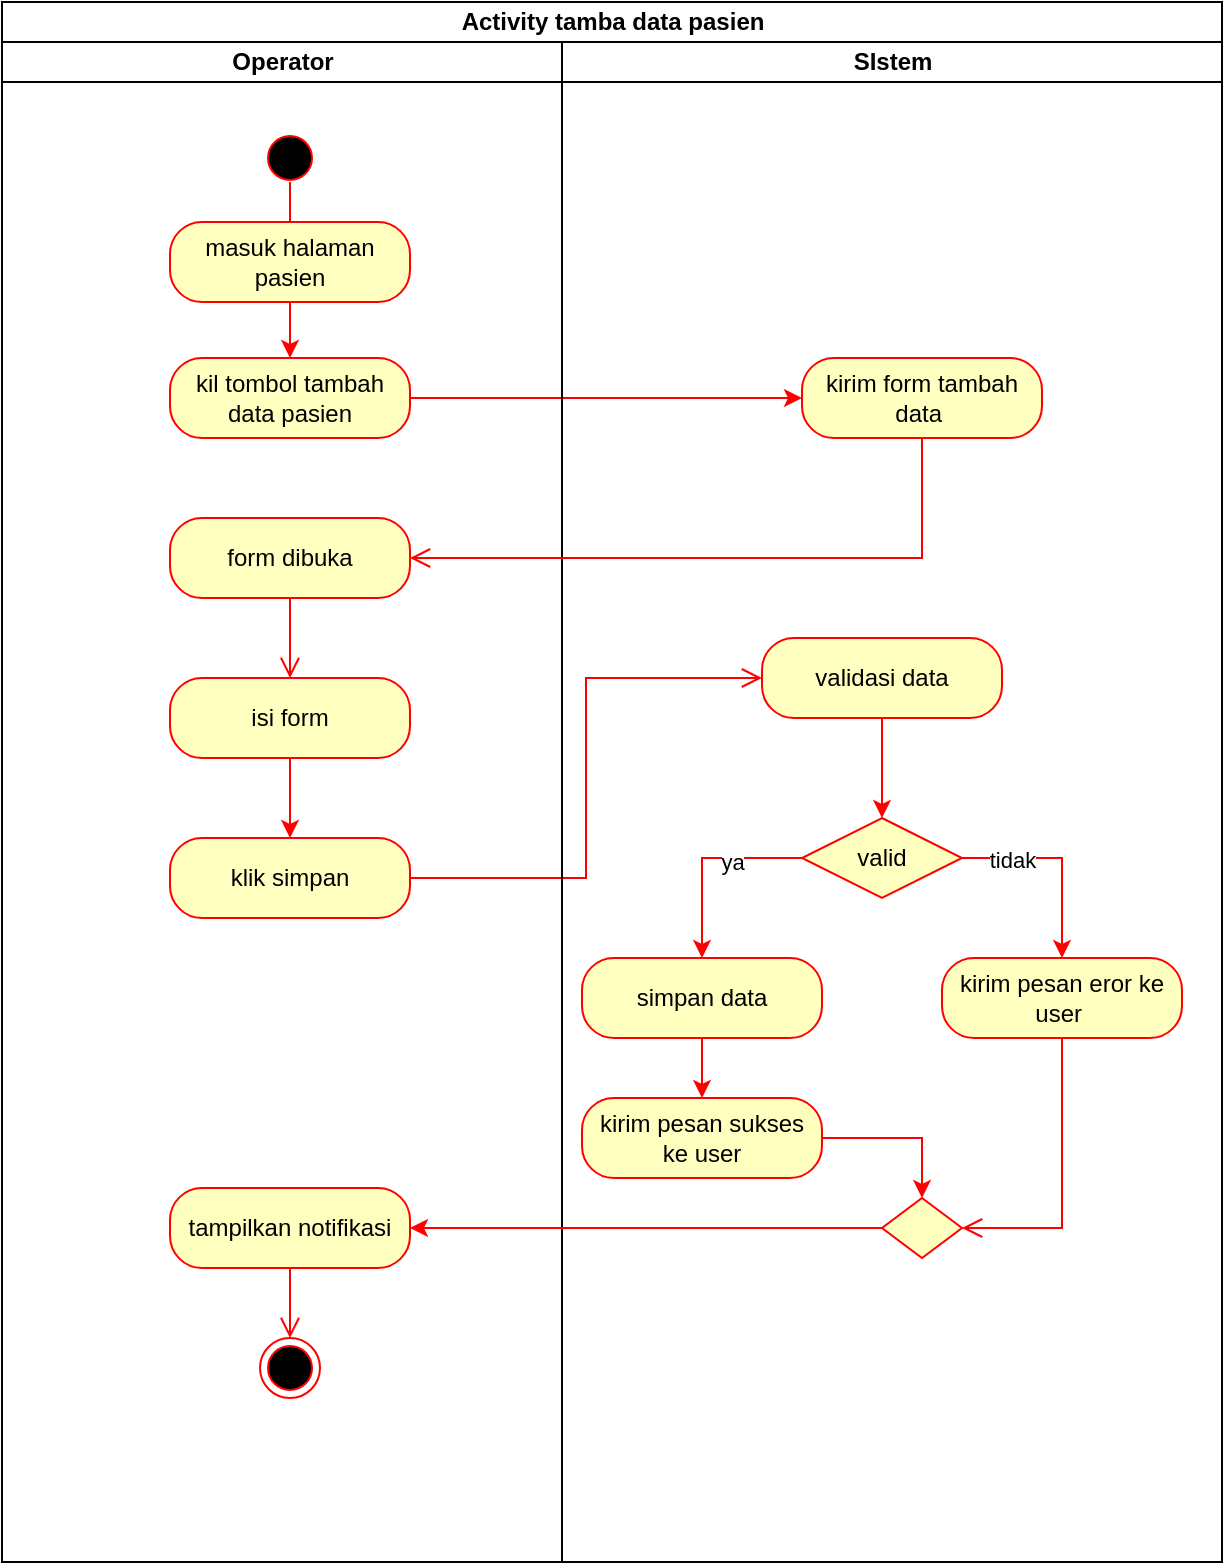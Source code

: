 <mxfile version="27.2.0">
  <diagram name="Page-1" id="7HZCUNNOl2DOCeJreniK">
    <mxGraphModel dx="1342" dy="675" grid="1" gridSize="10" guides="1" tooltips="1" connect="1" arrows="1" fold="1" page="1" pageScale="1" pageWidth="850" pageHeight="1100" math="0" shadow="0">
      <root>
        <mxCell id="0" />
        <mxCell id="1" parent="0" />
        <mxCell id="mT3sd_ehjV2Jp-XYkTaU-1" value="Activity tamba data pasien" style="swimlane;childLayout=stackLayout;resizeParent=1;resizeParentMax=0;startSize=20;html=1;" parent="1" vertex="1">
          <mxGeometry x="370" y="240" width="610" height="780" as="geometry" />
        </mxCell>
        <mxCell id="mT3sd_ehjV2Jp-XYkTaU-2" value="Operator" style="swimlane;startSize=20;html=1;" parent="mT3sd_ehjV2Jp-XYkTaU-1" vertex="1">
          <mxGeometry y="20" width="280" height="760" as="geometry" />
        </mxCell>
        <mxCell id="mT3sd_ehjV2Jp-XYkTaU-3" value="" style="ellipse;html=1;shape=startState;fillColor=#000000;strokeColor=#ff0000;" parent="mT3sd_ehjV2Jp-XYkTaU-2" vertex="1">
          <mxGeometry x="129.0" y="43" width="30" height="30" as="geometry" />
        </mxCell>
        <mxCell id="mT3sd_ehjV2Jp-XYkTaU-4" value="" style="edgeStyle=orthogonalEdgeStyle;html=1;verticalAlign=bottom;endArrow=open;endSize=8;strokeColor=#ff0000;rounded=0;" parent="mT3sd_ehjV2Jp-XYkTaU-2" edge="1">
          <mxGeometry relative="1" as="geometry">
            <mxPoint x="144.0" y="100" as="targetPoint" />
            <mxPoint x="144" y="70" as="sourcePoint" />
          </mxGeometry>
        </mxCell>
        <mxCell id="mT3sd_ehjV2Jp-XYkTaU-5" value="kil tombol tambah data pasien" style="rounded=1;whiteSpace=wrap;html=1;arcSize=40;fontColor=#000000;fillColor=#ffffc0;strokeColor=#ff0000;" parent="mT3sd_ehjV2Jp-XYkTaU-2" vertex="1">
          <mxGeometry x="84.0" y="158" width="120" height="40" as="geometry" />
        </mxCell>
        <mxCell id="mT3sd_ehjV2Jp-XYkTaU-35" value="form dibuka" style="rounded=1;whiteSpace=wrap;html=1;arcSize=40;fontColor=#000000;fillColor=#ffffc0;strokeColor=#ff0000;" parent="mT3sd_ehjV2Jp-XYkTaU-2" vertex="1">
          <mxGeometry x="84" y="238" width="120" height="40" as="geometry" />
        </mxCell>
        <mxCell id="mT3sd_ehjV2Jp-XYkTaU-36" value="" style="edgeStyle=orthogonalEdgeStyle;html=1;verticalAlign=bottom;endArrow=open;endSize=8;strokeColor=#ff0000;rounded=0;entryX=0.5;entryY=0;entryDx=0;entryDy=0;" parent="mT3sd_ehjV2Jp-XYkTaU-2" source="mT3sd_ehjV2Jp-XYkTaU-35" target="mT3sd_ehjV2Jp-XYkTaU-37" edge="1">
          <mxGeometry relative="1" as="geometry">
            <mxPoint x="144" y="328" as="targetPoint" />
          </mxGeometry>
        </mxCell>
        <mxCell id="mT3sd_ehjV2Jp-XYkTaU-40" style="edgeStyle=orthogonalEdgeStyle;rounded=0;orthogonalLoop=1;jettySize=auto;html=1;exitX=0.5;exitY=1;exitDx=0;exitDy=0;entryX=0.5;entryY=0;entryDx=0;entryDy=0;strokeColor=light-dark(#ff0000, #ededed);" parent="mT3sd_ehjV2Jp-XYkTaU-2" source="mT3sd_ehjV2Jp-XYkTaU-37" target="mT3sd_ehjV2Jp-XYkTaU-38" edge="1">
          <mxGeometry relative="1" as="geometry" />
        </mxCell>
        <mxCell id="mT3sd_ehjV2Jp-XYkTaU-37" value="isi form" style="rounded=1;whiteSpace=wrap;html=1;arcSize=40;fontColor=#000000;fillColor=#ffffc0;strokeColor=#ff0000;" parent="mT3sd_ehjV2Jp-XYkTaU-2" vertex="1">
          <mxGeometry x="84" y="318" width="120" height="40" as="geometry" />
        </mxCell>
        <mxCell id="mT3sd_ehjV2Jp-XYkTaU-38" value="klik simpan" style="rounded=1;whiteSpace=wrap;html=1;arcSize=40;fontColor=#000000;fillColor=#ffffc0;strokeColor=#ff0000;" parent="mT3sd_ehjV2Jp-XYkTaU-2" vertex="1">
          <mxGeometry x="84" y="398" width="120" height="40" as="geometry" />
        </mxCell>
        <mxCell id="mT3sd_ehjV2Jp-XYkTaU-28" value="" style="ellipse;html=1;shape=endState;fillColor=#000000;strokeColor=#ff0000;" parent="mT3sd_ehjV2Jp-XYkTaU-2" vertex="1">
          <mxGeometry x="129.0" y="648" width="30" height="30" as="geometry" />
        </mxCell>
        <mxCell id="mT3sd_ehjV2Jp-XYkTaU-62" value="tampilkan notifikasi" style="rounded=1;whiteSpace=wrap;html=1;arcSize=40;fontColor=#000000;fillColor=#ffffc0;strokeColor=#ff0000;" parent="mT3sd_ehjV2Jp-XYkTaU-2" vertex="1">
          <mxGeometry x="84" y="573" width="120" height="40" as="geometry" />
        </mxCell>
        <mxCell id="mT3sd_ehjV2Jp-XYkTaU-63" value="" style="edgeStyle=orthogonalEdgeStyle;html=1;verticalAlign=bottom;endArrow=open;endSize=8;strokeColor=#ff0000;rounded=0;" parent="mT3sd_ehjV2Jp-XYkTaU-2" source="mT3sd_ehjV2Jp-XYkTaU-62" edge="1">
          <mxGeometry relative="1" as="geometry">
            <mxPoint x="144" y="648" as="targetPoint" />
          </mxGeometry>
        </mxCell>
        <mxCell id="yzBXTq0LrUoxpr4JeAXP-5" style="edgeStyle=orthogonalEdgeStyle;rounded=0;orthogonalLoop=1;jettySize=auto;html=1;exitX=0.5;exitY=1;exitDx=0;exitDy=0;entryX=0.5;entryY=0;entryDx=0;entryDy=0;strokeColor=#FF0000;" edge="1" parent="mT3sd_ehjV2Jp-XYkTaU-2" source="yzBXTq0LrUoxpr4JeAXP-4" target="mT3sd_ehjV2Jp-XYkTaU-5">
          <mxGeometry relative="1" as="geometry" />
        </mxCell>
        <mxCell id="yzBXTq0LrUoxpr4JeAXP-4" value="masuk halaman pasien" style="rounded=1;whiteSpace=wrap;html=1;arcSize=40;fontColor=#000000;fillColor=#ffffc0;strokeColor=#ff0000;" vertex="1" parent="mT3sd_ehjV2Jp-XYkTaU-2">
          <mxGeometry x="84" y="90" width="120" height="40" as="geometry" />
        </mxCell>
        <mxCell id="mT3sd_ehjV2Jp-XYkTaU-34" style="edgeStyle=orthogonalEdgeStyle;rounded=0;orthogonalLoop=1;jettySize=auto;html=1;exitX=1;exitY=0.5;exitDx=0;exitDy=0;entryX=0;entryY=0.5;entryDx=0;entryDy=0;strokeColor=#FF0000;" parent="mT3sd_ehjV2Jp-XYkTaU-1" source="mT3sd_ehjV2Jp-XYkTaU-5" target="mT3sd_ehjV2Jp-XYkTaU-32" edge="1">
          <mxGeometry relative="1" as="geometry" />
        </mxCell>
        <mxCell id="mT3sd_ehjV2Jp-XYkTaU-39" value="" style="edgeStyle=orthogonalEdgeStyle;html=1;verticalAlign=bottom;endArrow=open;endSize=8;strokeColor=#ff0000;rounded=0;entryX=0;entryY=0.5;entryDx=0;entryDy=0;" parent="mT3sd_ehjV2Jp-XYkTaU-1" source="mT3sd_ehjV2Jp-XYkTaU-38" target="mT3sd_ehjV2Jp-XYkTaU-42" edge="1">
          <mxGeometry relative="1" as="geometry">
            <mxPoint x="235" y="518" as="targetPoint" />
          </mxGeometry>
        </mxCell>
        <mxCell id="mT3sd_ehjV2Jp-XYkTaU-20" value="SIstem" style="swimlane;startSize=20;html=1;" parent="mT3sd_ehjV2Jp-XYkTaU-1" vertex="1">
          <mxGeometry x="280" y="20" width="330" height="760" as="geometry" />
        </mxCell>
        <mxCell id="mT3sd_ehjV2Jp-XYkTaU-32" value="kirim form tambah data&amp;nbsp;" style="rounded=1;whiteSpace=wrap;html=1;arcSize=40;fontColor=#000000;fillColor=#ffffc0;strokeColor=#ff0000;" parent="mT3sd_ehjV2Jp-XYkTaU-20" vertex="1">
          <mxGeometry x="120" y="158" width="120" height="40" as="geometry" />
        </mxCell>
        <mxCell id="mT3sd_ehjV2Jp-XYkTaU-47" style="edgeStyle=orthogonalEdgeStyle;rounded=0;orthogonalLoop=1;jettySize=auto;html=1;exitX=0.5;exitY=1;exitDx=0;exitDy=0;entryX=0.5;entryY=0;entryDx=0;entryDy=0;strokeColor=light-dark(#ff0000, #ededed);" parent="mT3sd_ehjV2Jp-XYkTaU-20" source="mT3sd_ehjV2Jp-XYkTaU-42" target="mT3sd_ehjV2Jp-XYkTaU-44" edge="1">
          <mxGeometry relative="1" as="geometry" />
        </mxCell>
        <mxCell id="mT3sd_ehjV2Jp-XYkTaU-42" value="validasi data" style="rounded=1;whiteSpace=wrap;html=1;arcSize=40;fontColor=#000000;fillColor=#ffffc0;strokeColor=#ff0000;" parent="mT3sd_ehjV2Jp-XYkTaU-20" vertex="1">
          <mxGeometry x="100" y="298" width="120" height="40" as="geometry" />
        </mxCell>
        <mxCell id="mT3sd_ehjV2Jp-XYkTaU-53" style="edgeStyle=orthogonalEdgeStyle;rounded=0;orthogonalLoop=1;jettySize=auto;html=1;exitX=0;exitY=0.5;exitDx=0;exitDy=0;entryX=0.5;entryY=0;entryDx=0;entryDy=0;strokeColor=#FF0000;" parent="mT3sd_ehjV2Jp-XYkTaU-20" source="mT3sd_ehjV2Jp-XYkTaU-44" target="mT3sd_ehjV2Jp-XYkTaU-48" edge="1">
          <mxGeometry relative="1" as="geometry" />
        </mxCell>
        <mxCell id="yzBXTq0LrUoxpr4JeAXP-2" value="ya" style="edgeLabel;html=1;align=center;verticalAlign=middle;resizable=0;points=[];" vertex="1" connectable="0" parent="mT3sd_ehjV2Jp-XYkTaU-53">
          <mxGeometry x="-0.3" y="2" relative="1" as="geometry">
            <mxPoint as="offset" />
          </mxGeometry>
        </mxCell>
        <mxCell id="mT3sd_ehjV2Jp-XYkTaU-57" style="edgeStyle=orthogonalEdgeStyle;rounded=0;orthogonalLoop=1;jettySize=auto;html=1;exitX=1;exitY=0.5;exitDx=0;exitDy=0;entryX=0.5;entryY=0;entryDx=0;entryDy=0;strokeColor=light-dark(#ff0000, #ededed);" parent="mT3sd_ehjV2Jp-XYkTaU-20" source="mT3sd_ehjV2Jp-XYkTaU-44" target="mT3sd_ehjV2Jp-XYkTaU-50" edge="1">
          <mxGeometry relative="1" as="geometry" />
        </mxCell>
        <mxCell id="yzBXTq0LrUoxpr4JeAXP-1" value="tidak" style="edgeLabel;html=1;align=center;verticalAlign=middle;resizable=0;points=[];" vertex="1" connectable="0" parent="mT3sd_ehjV2Jp-XYkTaU-57">
          <mxGeometry x="-0.5" y="-1" relative="1" as="geometry">
            <mxPoint as="offset" />
          </mxGeometry>
        </mxCell>
        <mxCell id="mT3sd_ehjV2Jp-XYkTaU-44" value="valid" style="rhombus;whiteSpace=wrap;html=1;fontColor=#000000;fillColor=#ffffc0;strokeColor=#ff0000;" parent="mT3sd_ehjV2Jp-XYkTaU-20" vertex="1">
          <mxGeometry x="120" y="388" width="80" height="40" as="geometry" />
        </mxCell>
        <mxCell id="mT3sd_ehjV2Jp-XYkTaU-33" value="" style="edgeStyle=elbowEdgeStyle;html=1;verticalAlign=bottom;endArrow=open;endSize=8;strokeColor=#ff0000;rounded=0;" parent="mT3sd_ehjV2Jp-XYkTaU-20" edge="1">
          <mxGeometry relative="1" as="geometry">
            <mxPoint x="-76" y="258" as="targetPoint" />
            <mxPoint x="169" y="198" as="sourcePoint" />
            <Array as="points">
              <mxPoint x="180" y="258" />
            </Array>
          </mxGeometry>
        </mxCell>
        <mxCell id="mT3sd_ehjV2Jp-XYkTaU-50" value="kirim pesan eror ke user&amp;nbsp;" style="rounded=1;whiteSpace=wrap;html=1;arcSize=40;fontColor=#000000;fillColor=#ffffc0;strokeColor=#ff0000;" parent="mT3sd_ehjV2Jp-XYkTaU-20" vertex="1">
          <mxGeometry x="190" y="458" width="120" height="40" as="geometry" />
        </mxCell>
        <mxCell id="mT3sd_ehjV2Jp-XYkTaU-51" value="" style="edgeStyle=orthogonalEdgeStyle;html=1;verticalAlign=bottom;endArrow=open;endSize=8;strokeColor=#ff0000;rounded=0;entryX=1;entryY=0.5;entryDx=0;entryDy=0;" parent="mT3sd_ehjV2Jp-XYkTaU-20" source="mT3sd_ehjV2Jp-XYkTaU-50" target="mT3sd_ehjV2Jp-XYkTaU-58" edge="1">
          <mxGeometry relative="1" as="geometry">
            <mxPoint x="250" y="558" as="targetPoint" />
          </mxGeometry>
        </mxCell>
        <mxCell id="mT3sd_ehjV2Jp-XYkTaU-54" style="edgeStyle=orthogonalEdgeStyle;rounded=0;orthogonalLoop=1;jettySize=auto;html=1;exitX=0.5;exitY=1;exitDx=0;exitDy=0;entryX=0.5;entryY=0;entryDx=0;entryDy=0;strokeColor=#FF0000;" parent="mT3sd_ehjV2Jp-XYkTaU-20" source="mT3sd_ehjV2Jp-XYkTaU-48" target="mT3sd_ehjV2Jp-XYkTaU-52" edge="1">
          <mxGeometry relative="1" as="geometry" />
        </mxCell>
        <mxCell id="mT3sd_ehjV2Jp-XYkTaU-48" value="simpan data" style="rounded=1;whiteSpace=wrap;html=1;arcSize=40;fontColor=#000000;fillColor=#ffffc0;strokeColor=#ff0000;" parent="mT3sd_ehjV2Jp-XYkTaU-20" vertex="1">
          <mxGeometry x="10" y="458" width="120" height="40" as="geometry" />
        </mxCell>
        <mxCell id="mT3sd_ehjV2Jp-XYkTaU-66" style="edgeStyle=orthogonalEdgeStyle;rounded=0;orthogonalLoop=1;jettySize=auto;html=1;exitX=1;exitY=0.5;exitDx=0;exitDy=0;entryX=0.5;entryY=0;entryDx=0;entryDy=0;strokeColor=#FF0000;" parent="mT3sd_ehjV2Jp-XYkTaU-20" source="mT3sd_ehjV2Jp-XYkTaU-52" target="mT3sd_ehjV2Jp-XYkTaU-58" edge="1">
          <mxGeometry relative="1" as="geometry" />
        </mxCell>
        <mxCell id="mT3sd_ehjV2Jp-XYkTaU-52" value="kirim pesan sukses ke user" style="rounded=1;whiteSpace=wrap;html=1;arcSize=40;fontColor=#000000;fillColor=#ffffc0;strokeColor=#ff0000;" parent="mT3sd_ehjV2Jp-XYkTaU-20" vertex="1">
          <mxGeometry x="10" y="528" width="120" height="40" as="geometry" />
        </mxCell>
        <mxCell id="mT3sd_ehjV2Jp-XYkTaU-58" value="" style="rhombus;whiteSpace=wrap;html=1;fontColor=#000000;fillColor=#ffffc0;strokeColor=#ff0000;" parent="mT3sd_ehjV2Jp-XYkTaU-20" vertex="1">
          <mxGeometry x="160" y="578" width="40" height="30" as="geometry" />
        </mxCell>
        <mxCell id="mT3sd_ehjV2Jp-XYkTaU-67" style="edgeStyle=orthogonalEdgeStyle;rounded=0;orthogonalLoop=1;jettySize=auto;html=1;exitX=0;exitY=0.5;exitDx=0;exitDy=0;entryX=1;entryY=0.5;entryDx=0;entryDy=0;strokeColor=#FF0000;" parent="mT3sd_ehjV2Jp-XYkTaU-1" source="mT3sd_ehjV2Jp-XYkTaU-58" target="mT3sd_ehjV2Jp-XYkTaU-62" edge="1">
          <mxGeometry relative="1" as="geometry" />
        </mxCell>
      </root>
    </mxGraphModel>
  </diagram>
</mxfile>
